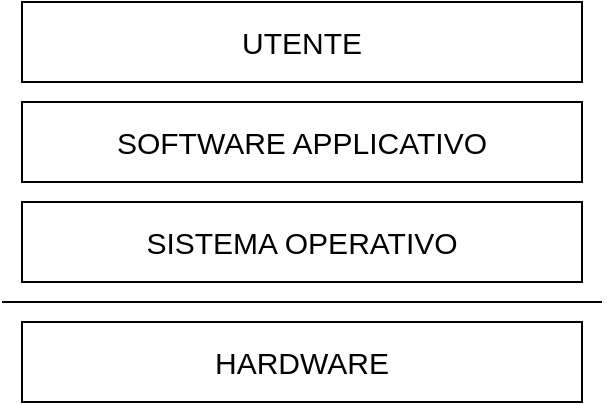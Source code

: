 <mxfile version="20.5.1" type="github"><diagram id="Uwr6MWFte_KuY3uxZOR9" name="Page-1"><mxGraphModel dx="946" dy="550" grid="0" gridSize="10" guides="1" tooltips="1" connect="1" arrows="1" fold="1" page="1" pageScale="1" pageWidth="827" pageHeight="1169" math="0" shadow="0"><root><mxCell id="0"/><mxCell id="1" parent="0"/><mxCell id="Mn8kxcCL8EvngQnYvcxb-1" value="UTENTE" style="rounded=0;whiteSpace=wrap;html=1;fontSize=15;" vertex="1" parent="1"><mxGeometry x="120" y="120" width="280" height="40" as="geometry"/></mxCell><mxCell id="Mn8kxcCL8EvngQnYvcxb-2" value="SOFTWARE APPLICATIVO" style="rounded=0;whiteSpace=wrap;html=1;fontSize=15;" vertex="1" parent="1"><mxGeometry x="120" y="170" width="280" height="40" as="geometry"/></mxCell><mxCell id="Mn8kxcCL8EvngQnYvcxb-3" value="SISTEMA OPERATIVO" style="rounded=0;whiteSpace=wrap;html=1;fontSize=15;" vertex="1" parent="1"><mxGeometry x="120" y="220" width="280" height="40" as="geometry"/></mxCell><mxCell id="Mn8kxcCL8EvngQnYvcxb-4" value="HARDWARE" style="rounded=0;whiteSpace=wrap;html=1;fontSize=15;" vertex="1" parent="1"><mxGeometry x="120" y="280" width="280" height="40" as="geometry"/></mxCell><mxCell id="Mn8kxcCL8EvngQnYvcxb-5" value="" style="endArrow=none;html=1;rounded=0;fontSize=15;" edge="1" parent="1"><mxGeometry width="50" height="50" relative="1" as="geometry"><mxPoint x="110" y="270" as="sourcePoint"/><mxPoint x="410" y="270" as="targetPoint"/></mxGeometry></mxCell></root></mxGraphModel></diagram></mxfile>
